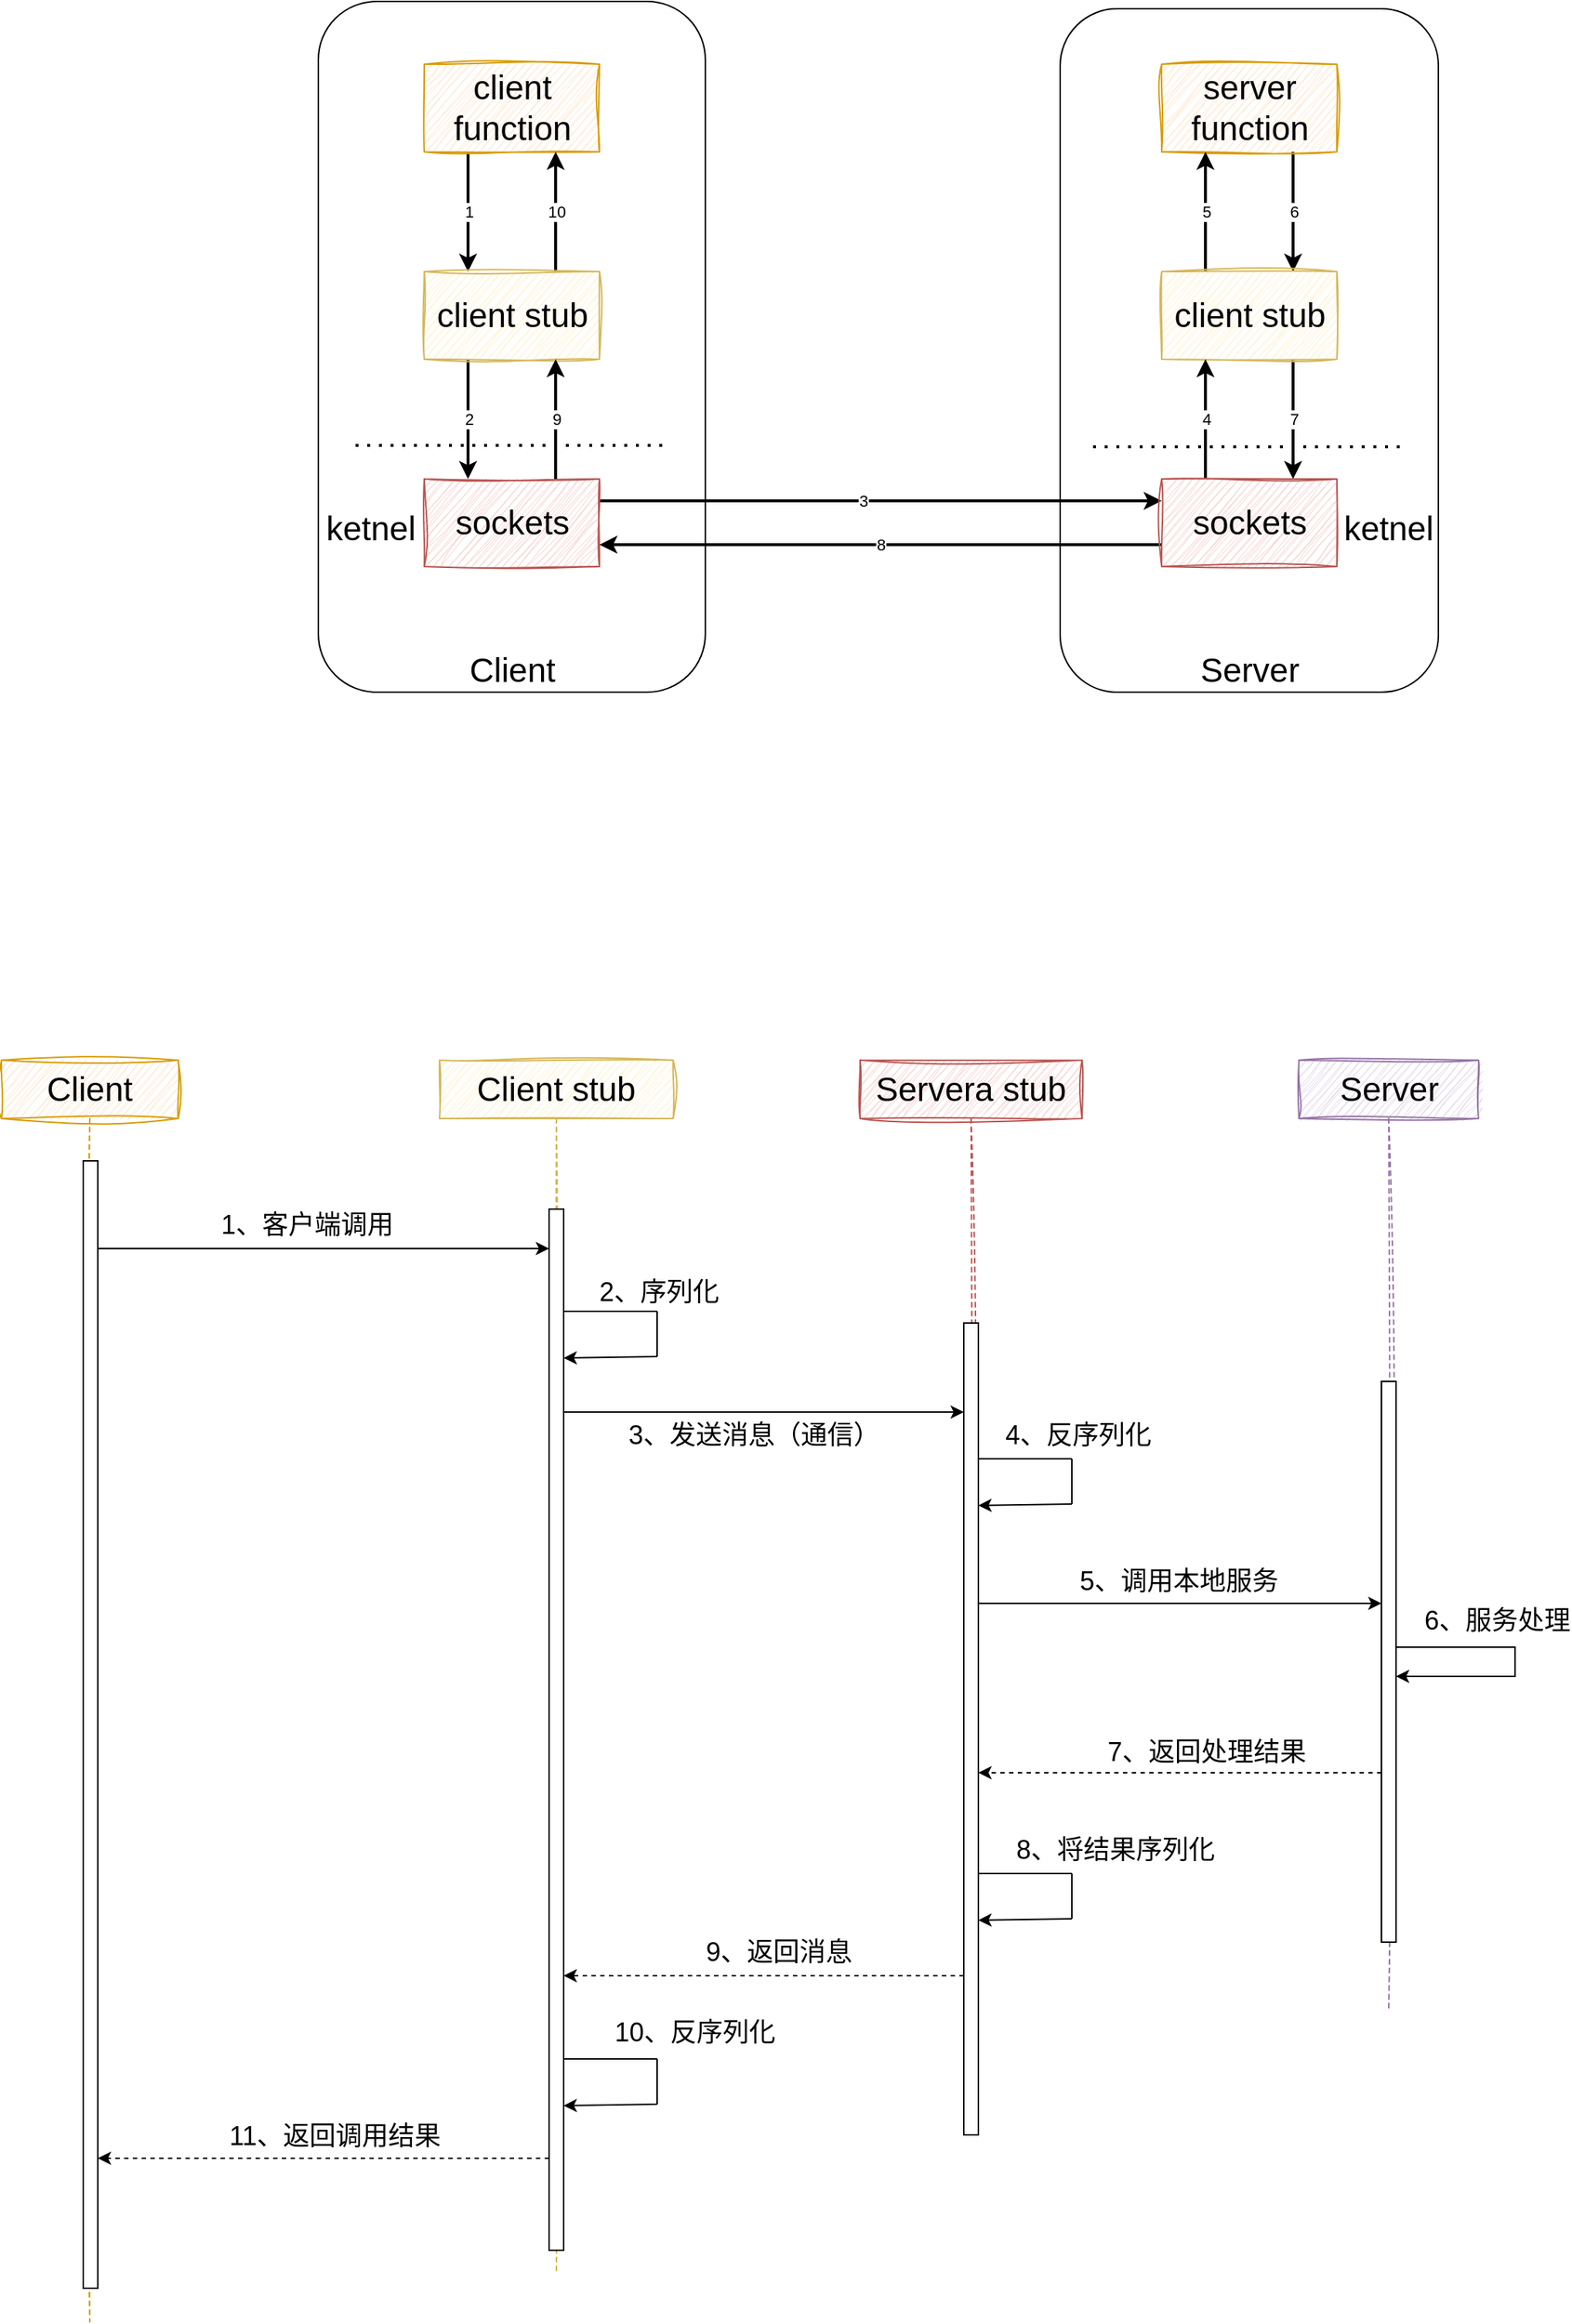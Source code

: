 <mxfile version="21.3.7" type="github">
  <diagram name="第 1 页" id="ynguHaI6anqF9o0DFnpZ">
    <mxGraphModel dx="2134" dy="914" grid="0" gridSize="10" guides="1" tooltips="1" connect="1" arrows="1" fold="1" page="0" pageScale="1" pageWidth="827" pageHeight="1169" math="0" shadow="0">
      <root>
        <mxCell id="0" />
        <mxCell id="1" parent="0" />
        <mxCell id="WNuXEq5mow0dsCHCeVzA-1" value="" style="rounded=1;whiteSpace=wrap;html=1;" parent="1" vertex="1">
          <mxGeometry x="-106" y="211" width="265" height="473" as="geometry" />
        </mxCell>
        <mxCell id="WNuXEq5mow0dsCHCeVzA-11" value="1" style="edgeStyle=orthogonalEdgeStyle;rounded=0;orthogonalLoop=1;jettySize=auto;html=1;exitX=0.25;exitY=1;exitDx=0;exitDy=0;entryX=0.25;entryY=0;entryDx=0;entryDy=0;strokeWidth=2;" parent="1" source="WNuXEq5mow0dsCHCeVzA-2" target="WNuXEq5mow0dsCHCeVzA-5" edge="1">
          <mxGeometry relative="1" as="geometry" />
        </mxCell>
        <mxCell id="WNuXEq5mow0dsCHCeVzA-2" value="client function" style="rounded=0;whiteSpace=wrap;html=1;fontSize=23;fillColor=#ffe6cc;strokeColor=#d79b00;sketch=1;curveFitting=1;jiggle=2;shadow=0;glass=0;" parent="1" vertex="1">
          <mxGeometry x="-33.5" y="254" width="120" height="60" as="geometry" />
        </mxCell>
        <mxCell id="WNuXEq5mow0dsCHCeVzA-3" value="" style="rounded=1;whiteSpace=wrap;html=1;" parent="1" vertex="1">
          <mxGeometry x="402" y="216" width="259" height="468" as="geometry" />
        </mxCell>
        <mxCell id="WNuXEq5mow0dsCHCeVzA-16" value="6" style="edgeStyle=orthogonalEdgeStyle;rounded=0;orthogonalLoop=1;jettySize=auto;html=1;exitX=0.75;exitY=1;exitDx=0;exitDy=0;entryX=0.75;entryY=0;entryDx=0;entryDy=0;strokeWidth=2;" parent="1" source="WNuXEq5mow0dsCHCeVzA-4" target="WNuXEq5mow0dsCHCeVzA-7" edge="1">
          <mxGeometry relative="1" as="geometry" />
        </mxCell>
        <mxCell id="WNuXEq5mow0dsCHCeVzA-4" value="server function" style="rounded=0;whiteSpace=wrap;html=1;fontSize=23;fillColor=#ffe6cc;strokeColor=#d79b00;sketch=1;curveFitting=1;jiggle=2;shadow=0;glass=0;" parent="1" vertex="1">
          <mxGeometry x="471.5" y="254" width="120" height="60" as="geometry" />
        </mxCell>
        <mxCell id="WNuXEq5mow0dsCHCeVzA-12" value="2" style="edgeStyle=orthogonalEdgeStyle;rounded=0;orthogonalLoop=1;jettySize=auto;html=1;exitX=0.25;exitY=1;exitDx=0;exitDy=0;entryX=0.25;entryY=0;entryDx=0;entryDy=0;strokeWidth=2;" parent="1" source="WNuXEq5mow0dsCHCeVzA-5" target="WNuXEq5mow0dsCHCeVzA-6" edge="1">
          <mxGeometry relative="1" as="geometry" />
        </mxCell>
        <mxCell id="WNuXEq5mow0dsCHCeVzA-20" value="10" style="edgeStyle=orthogonalEdgeStyle;rounded=0;orthogonalLoop=1;jettySize=auto;html=1;exitX=0.75;exitY=0;exitDx=0;exitDy=0;entryX=0.75;entryY=1;entryDx=0;entryDy=0;strokeWidth=2;" parent="1" source="WNuXEq5mow0dsCHCeVzA-5" target="WNuXEq5mow0dsCHCeVzA-2" edge="1">
          <mxGeometry relative="1" as="geometry" />
        </mxCell>
        <mxCell id="WNuXEq5mow0dsCHCeVzA-5" value="client stub" style="rounded=0;whiteSpace=wrap;html=1;fontSize=23;fillColor=#fff2cc;strokeColor=#d6b656;sketch=1;curveFitting=1;jiggle=2;" parent="1" vertex="1">
          <mxGeometry x="-33.5" y="396" width="120" height="60" as="geometry" />
        </mxCell>
        <mxCell id="WNuXEq5mow0dsCHCeVzA-13" style="edgeStyle=orthogonalEdgeStyle;rounded=0;orthogonalLoop=1;jettySize=auto;html=1;exitX=1;exitY=0.25;exitDx=0;exitDy=0;entryX=0;entryY=0.25;entryDx=0;entryDy=0;strokeWidth=2;" parent="1" source="WNuXEq5mow0dsCHCeVzA-6" target="WNuXEq5mow0dsCHCeVzA-8" edge="1">
          <mxGeometry relative="1" as="geometry" />
        </mxCell>
        <mxCell id="WNuXEq5mow0dsCHCeVzA-21" value="3" style="edgeLabel;html=1;align=center;verticalAlign=middle;resizable=0;points=[];" parent="WNuXEq5mow0dsCHCeVzA-13" vertex="1" connectable="0">
          <mxGeometry x="-0.065" relative="1" as="geometry">
            <mxPoint as="offset" />
          </mxGeometry>
        </mxCell>
        <mxCell id="WNuXEq5mow0dsCHCeVzA-19" value="9" style="edgeStyle=orthogonalEdgeStyle;rounded=0;orthogonalLoop=1;jettySize=auto;html=1;exitX=0.75;exitY=0;exitDx=0;exitDy=0;entryX=0.75;entryY=1;entryDx=0;entryDy=0;strokeWidth=2;" parent="1" source="WNuXEq5mow0dsCHCeVzA-6" target="WNuXEq5mow0dsCHCeVzA-5" edge="1">
          <mxGeometry relative="1" as="geometry" />
        </mxCell>
        <mxCell id="WNuXEq5mow0dsCHCeVzA-6" value="sockets" style="rounded=0;whiteSpace=wrap;html=1;fontSize=23;fillColor=#f8cecc;strokeColor=#b85450;sketch=1;curveFitting=1;jiggle=2;" parent="1" vertex="1">
          <mxGeometry x="-33.5" y="538" width="120" height="60" as="geometry" />
        </mxCell>
        <mxCell id="WNuXEq5mow0dsCHCeVzA-15" value="5" style="edgeStyle=orthogonalEdgeStyle;rounded=0;orthogonalLoop=1;jettySize=auto;html=1;exitX=0.25;exitY=0;exitDx=0;exitDy=0;entryX=0.25;entryY=1;entryDx=0;entryDy=0;strokeWidth=2;" parent="1" source="WNuXEq5mow0dsCHCeVzA-7" target="WNuXEq5mow0dsCHCeVzA-4" edge="1">
          <mxGeometry relative="1" as="geometry" />
        </mxCell>
        <mxCell id="WNuXEq5mow0dsCHCeVzA-17" value="7" style="edgeStyle=orthogonalEdgeStyle;rounded=0;orthogonalLoop=1;jettySize=auto;html=1;exitX=0.75;exitY=1;exitDx=0;exitDy=0;entryX=0.75;entryY=0;entryDx=0;entryDy=0;strokeWidth=2;" parent="1" source="WNuXEq5mow0dsCHCeVzA-7" target="WNuXEq5mow0dsCHCeVzA-8" edge="1">
          <mxGeometry relative="1" as="geometry" />
        </mxCell>
        <mxCell id="WNuXEq5mow0dsCHCeVzA-7" value="client stub" style="rounded=0;whiteSpace=wrap;html=1;fontSize=23;fillColor=#fff2cc;strokeColor=#d6b656;sketch=1;curveFitting=1;jiggle=2;" parent="1" vertex="1">
          <mxGeometry x="471.5" y="396" width="120" height="60" as="geometry" />
        </mxCell>
        <mxCell id="WNuXEq5mow0dsCHCeVzA-14" value="4" style="edgeStyle=orthogonalEdgeStyle;rounded=0;orthogonalLoop=1;jettySize=auto;html=1;exitX=0.25;exitY=0;exitDx=0;exitDy=0;entryX=0.25;entryY=1;entryDx=0;entryDy=0;strokeWidth=2;" parent="1" source="WNuXEq5mow0dsCHCeVzA-8" target="WNuXEq5mow0dsCHCeVzA-7" edge="1">
          <mxGeometry relative="1" as="geometry" />
        </mxCell>
        <mxCell id="WNuXEq5mow0dsCHCeVzA-18" value="8" style="edgeStyle=orthogonalEdgeStyle;rounded=0;orthogonalLoop=1;jettySize=auto;html=1;exitX=0;exitY=0.75;exitDx=0;exitDy=0;entryX=1;entryY=0.75;entryDx=0;entryDy=0;strokeWidth=2;" parent="1" source="WNuXEq5mow0dsCHCeVzA-8" target="WNuXEq5mow0dsCHCeVzA-6" edge="1">
          <mxGeometry relative="1" as="geometry" />
        </mxCell>
        <mxCell id="WNuXEq5mow0dsCHCeVzA-8" value="sockets" style="rounded=0;whiteSpace=wrap;html=1;fontSize=23;fillColor=#f8cecc;strokeColor=#b85450;sketch=1;curveFitting=1;jiggle=2;" parent="1" vertex="1">
          <mxGeometry x="471.5" y="538" width="120" height="60" as="geometry" />
        </mxCell>
        <mxCell id="WNuXEq5mow0dsCHCeVzA-9" value="Client" style="text;html=1;strokeColor=none;fillColor=none;align=center;verticalAlign=middle;whiteSpace=wrap;rounded=0;fontSize=23;" parent="1" vertex="1">
          <mxGeometry x="-3.5" y="654" width="60" height="30" as="geometry" />
        </mxCell>
        <mxCell id="WNuXEq5mow0dsCHCeVzA-10" value="Server" style="text;html=1;strokeColor=none;fillColor=none;align=center;verticalAlign=middle;whiteSpace=wrap;rounded=0;fontSize=23;" parent="1" vertex="1">
          <mxGeometry x="501.5" y="654" width="60" height="30" as="geometry" />
        </mxCell>
        <mxCell id="WNuXEq5mow0dsCHCeVzA-22" value="" style="endArrow=none;dashed=1;html=1;dashPattern=1 3;strokeWidth=2;rounded=0;" parent="1" edge="1">
          <mxGeometry width="50" height="50" relative="1" as="geometry">
            <mxPoint x="-80.5" y="515" as="sourcePoint" />
            <mxPoint x="133.5" y="515" as="targetPoint" />
          </mxGeometry>
        </mxCell>
        <mxCell id="WNuXEq5mow0dsCHCeVzA-23" value="" style="endArrow=none;dashed=1;html=1;dashPattern=1 3;strokeWidth=2;rounded=0;" parent="1" edge="1">
          <mxGeometry width="50" height="50" relative="1" as="geometry">
            <mxPoint x="424.5" y="516" as="sourcePoint" />
            <mxPoint x="638.5" y="516" as="targetPoint" />
          </mxGeometry>
        </mxCell>
        <mxCell id="WNuXEq5mow0dsCHCeVzA-24" value="&lt;font style=&quot;font-size: 23px;&quot;&gt;ketnel&lt;/font&gt;" style="text;html=1;strokeColor=none;fillColor=none;align=center;verticalAlign=middle;whiteSpace=wrap;rounded=0;" parent="1" vertex="1">
          <mxGeometry x="-100" y="557" width="60" height="30" as="geometry" />
        </mxCell>
        <mxCell id="WNuXEq5mow0dsCHCeVzA-25" value="&lt;font style=&quot;font-size: 23px;&quot;&gt;ketnel&lt;/font&gt;" style="text;html=1;strokeColor=none;fillColor=none;align=center;verticalAlign=middle;whiteSpace=wrap;rounded=0;" parent="1" vertex="1">
          <mxGeometry x="597" y="557" width="60" height="30" as="geometry" />
        </mxCell>
        <mxCell id="0BuADrquEKOu1tJ5kKiF-7" value="Client" style="shape=umlLifeline;perimeter=lifelinePerimeter;whiteSpace=wrap;html=1;container=1;dropTarget=0;collapsible=0;recursiveResize=0;outlineConnect=0;portConstraint=eastwest;newEdgeStyle={&quot;edgeStyle&quot;:&quot;elbowEdgeStyle&quot;,&quot;elbow&quot;:&quot;vertical&quot;,&quot;curved&quot;:0,&quot;rounded&quot;:0};fontSize=23;fillColor=#ffe6cc;strokeColor=#d79b00;shadow=0;sketch=1;curveFitting=1;jiggle=2;" vertex="1" parent="1">
          <mxGeometry x="-323" y="936" width="121" height="864" as="geometry" />
        </mxCell>
        <mxCell id="0BuADrquEKOu1tJ5kKiF-42" value="" style="html=1;points=[];perimeter=orthogonalPerimeter;outlineConnect=0;targetShapes=umlLifeline;portConstraint=eastwest;newEdgeStyle={&quot;edgeStyle&quot;:&quot;elbowEdgeStyle&quot;,&quot;elbow&quot;:&quot;vertical&quot;,&quot;curved&quot;:0,&quot;rounded&quot;:0};" vertex="1" parent="0BuADrquEKOu1tJ5kKiF-7">
          <mxGeometry x="56" y="69" width="10" height="772" as="geometry" />
        </mxCell>
        <mxCell id="0BuADrquEKOu1tJ5kKiF-15" value="Client stub" style="shape=umlLifeline;perimeter=lifelinePerimeter;whiteSpace=wrap;html=1;container=1;dropTarget=0;collapsible=0;recursiveResize=0;outlineConnect=0;portConstraint=eastwest;newEdgeStyle={&quot;edgeStyle&quot;:&quot;elbowEdgeStyle&quot;,&quot;elbow&quot;:&quot;vertical&quot;,&quot;curved&quot;:0,&quot;rounded&quot;:0};fontSize=23;fillColor=#fff2cc;strokeColor=#d6b656;sketch=1;curveFitting=1;jiggle=2;" vertex="1" parent="1">
          <mxGeometry x="-23" y="936" width="160" height="831" as="geometry" />
        </mxCell>
        <mxCell id="0BuADrquEKOu1tJ5kKiF-43" value="" style="html=1;points=[];perimeter=orthogonalPerimeter;outlineConnect=0;targetShapes=umlLifeline;portConstraint=eastwest;newEdgeStyle={&quot;edgeStyle&quot;:&quot;elbowEdgeStyle&quot;,&quot;elbow&quot;:&quot;vertical&quot;,&quot;curved&quot;:0,&quot;rounded&quot;:0};" vertex="1" parent="0BuADrquEKOu1tJ5kKiF-15">
          <mxGeometry x="75" y="102" width="10" height="713" as="geometry" />
        </mxCell>
        <mxCell id="0BuADrquEKOu1tJ5kKiF-16" value="Servera&amp;nbsp;stub" style="shape=umlLifeline;perimeter=lifelinePerimeter;whiteSpace=wrap;html=1;container=1;dropTarget=0;collapsible=0;recursiveResize=0;outlineConnect=0;portConstraint=eastwest;newEdgeStyle={&quot;edgeStyle&quot;:&quot;elbowEdgeStyle&quot;,&quot;elbow&quot;:&quot;vertical&quot;,&quot;curved&quot;:0,&quot;rounded&quot;:0};fontSize=23;fillColor=#f8cecc;strokeColor=#b85450;sketch=1;curveFitting=1;jiggle=2;" vertex="1" parent="1">
          <mxGeometry x="265" y="936" width="152" height="736" as="geometry" />
        </mxCell>
        <mxCell id="0BuADrquEKOu1tJ5kKiF-49" value="" style="html=1;points=[];perimeter=orthogonalPerimeter;outlineConnect=0;targetShapes=umlLifeline;portConstraint=eastwest;newEdgeStyle={&quot;edgeStyle&quot;:&quot;elbowEdgeStyle&quot;,&quot;elbow&quot;:&quot;vertical&quot;,&quot;curved&quot;:0,&quot;rounded&quot;:0};" vertex="1" parent="0BuADrquEKOu1tJ5kKiF-16">
          <mxGeometry x="71" y="180" width="10" height="556" as="geometry" />
        </mxCell>
        <mxCell id="0BuADrquEKOu1tJ5kKiF-17" value="Server" style="shape=umlLifeline;perimeter=lifelinePerimeter;whiteSpace=wrap;html=1;container=1;dropTarget=0;collapsible=0;recursiveResize=0;outlineConnect=0;portConstraint=eastwest;newEdgeStyle={&quot;edgeStyle&quot;:&quot;elbowEdgeStyle&quot;,&quot;elbow&quot;:&quot;vertical&quot;,&quot;curved&quot;:0,&quot;rounded&quot;:0};fontSize=23;fillColor=#e1d5e7;strokeColor=#9673a6;sketch=1;curveFitting=1;jiggle=2;" vertex="1" parent="1">
          <mxGeometry x="565.5" y="936" width="123" height="650" as="geometry" />
        </mxCell>
        <mxCell id="0BuADrquEKOu1tJ5kKiF-56" value="" style="html=1;points=[];perimeter=orthogonalPerimeter;outlineConnect=0;targetShapes=umlLifeline;portConstraint=eastwest;newEdgeStyle={&quot;edgeStyle&quot;:&quot;elbowEdgeStyle&quot;,&quot;elbow&quot;:&quot;vertical&quot;,&quot;curved&quot;:0,&quot;rounded&quot;:0};" vertex="1" parent="0BuADrquEKOu1tJ5kKiF-17">
          <mxGeometry x="56.5" y="220" width="10" height="384" as="geometry" />
        </mxCell>
        <mxCell id="0BuADrquEKOu1tJ5kKiF-59" style="edgeStyle=elbowEdgeStyle;rounded=0;orthogonalLoop=1;jettySize=auto;html=1;elbow=vertical;curved=0;" edge="1" parent="0BuADrquEKOu1tJ5kKiF-17" source="0BuADrquEKOu1tJ5kKiF-56" target="0BuADrquEKOu1tJ5kKiF-56">
          <mxGeometry relative="1" as="geometry">
            <Array as="points">
              <mxPoint x="148" y="410" />
            </Array>
          </mxGeometry>
        </mxCell>
        <mxCell id="0BuADrquEKOu1tJ5kKiF-60" value="&lt;font style=&quot;font-size: 18px;&quot;&gt;6、服务处理&lt;/font&gt;" style="edgeLabel;html=1;align=center;verticalAlign=middle;resizable=0;points=[];" vertex="1" connectable="0" parent="0BuADrquEKOu1tJ5kKiF-59">
          <mxGeometry x="-0.455" relative="1" as="geometry">
            <mxPoint x="19" y="-18" as="offset" />
          </mxGeometry>
        </mxCell>
        <mxCell id="0BuADrquEKOu1tJ5kKiF-47" style="edgeStyle=elbowEdgeStyle;rounded=0;orthogonalLoop=1;jettySize=auto;html=1;elbow=vertical;curved=0;" edge="1" parent="1" source="0BuADrquEKOu1tJ5kKiF-42" target="0BuADrquEKOu1tJ5kKiF-43">
          <mxGeometry relative="1" as="geometry">
            <Array as="points">
              <mxPoint x="-37" y="1065" />
              <mxPoint x="-97" y="1097" />
            </Array>
          </mxGeometry>
        </mxCell>
        <mxCell id="0BuADrquEKOu1tJ5kKiF-48" value="&lt;font style=&quot;font-size: 18px;&quot;&gt;1、客户端调用&lt;/font&gt;" style="edgeLabel;html=1;align=center;verticalAlign=middle;resizable=0;points=[];" vertex="1" connectable="0" parent="0BuADrquEKOu1tJ5kKiF-47">
          <mxGeometry x="0.108" relative="1" as="geometry">
            <mxPoint x="-28" y="-16" as="offset" />
          </mxGeometry>
        </mxCell>
        <mxCell id="0BuADrquEKOu1tJ5kKiF-52" style="edgeStyle=elbowEdgeStyle;rounded=0;orthogonalLoop=1;jettySize=auto;html=1;elbow=vertical;curved=0;" edge="1" parent="1" source="0BuADrquEKOu1tJ5kKiF-43" target="0BuADrquEKOu1tJ5kKiF-49">
          <mxGeometry relative="1" as="geometry">
            <Array as="points">
              <mxPoint x="262" y="1177" />
            </Array>
          </mxGeometry>
        </mxCell>
        <mxCell id="0BuADrquEKOu1tJ5kKiF-53" value="&lt;font style=&quot;font-size: 18px;&quot;&gt;3、发送消息（通信）&lt;/font&gt;" style="edgeLabel;html=1;align=center;verticalAlign=middle;resizable=0;points=[];" vertex="1" connectable="0" parent="0BuADrquEKOu1tJ5kKiF-52">
          <mxGeometry x="-0.055" relative="1" as="geometry">
            <mxPoint y="16" as="offset" />
          </mxGeometry>
        </mxCell>
        <mxCell id="0BuADrquEKOu1tJ5kKiF-57" style="edgeStyle=elbowEdgeStyle;rounded=0;orthogonalLoop=1;jettySize=auto;html=1;elbow=vertical;curved=0;" edge="1" parent="1" source="0BuADrquEKOu1tJ5kKiF-49" target="0BuADrquEKOu1tJ5kKiF-56">
          <mxGeometry relative="1" as="geometry">
            <Array as="points">
              <mxPoint x="559" y="1308" />
              <mxPoint x="513" y="1437" />
              <mxPoint x="519" y="1308" />
            </Array>
          </mxGeometry>
        </mxCell>
        <mxCell id="0BuADrquEKOu1tJ5kKiF-58" value="&lt;font style=&quot;font-size: 18px;&quot;&gt;5、调用本地服务&lt;/font&gt;" style="edgeLabel;html=1;align=center;verticalAlign=middle;resizable=0;points=[];" vertex="1" connectable="0" parent="0BuADrquEKOu1tJ5kKiF-57">
          <mxGeometry x="0.05" y="-4" relative="1" as="geometry">
            <mxPoint x="-8" y="-19" as="offset" />
          </mxGeometry>
        </mxCell>
        <mxCell id="0BuADrquEKOu1tJ5kKiF-67" style="edgeStyle=elbowEdgeStyle;rounded=0;orthogonalLoop=1;jettySize=auto;html=1;elbow=vertical;curved=0;dashed=1;" edge="1" parent="1" source="0BuADrquEKOu1tJ5kKiF-56" target="0BuADrquEKOu1tJ5kKiF-49">
          <mxGeometry relative="1" as="geometry">
            <Array as="points">
              <mxPoint x="566" y="1424" />
              <mxPoint x="513" y="1503" />
            </Array>
          </mxGeometry>
        </mxCell>
        <mxCell id="0BuADrquEKOu1tJ5kKiF-68" value="&lt;font style=&quot;font-size: 18px;&quot;&gt;7、返回处理结果&lt;/font&gt;" style="edgeLabel;html=1;align=center;verticalAlign=middle;resizable=0;points=[];" vertex="1" connectable="0" parent="0BuADrquEKOu1tJ5kKiF-67">
          <mxGeometry x="-0.244" y="-1" relative="1" as="geometry">
            <mxPoint x="-16" y="-13" as="offset" />
          </mxGeometry>
        </mxCell>
        <mxCell id="0BuADrquEKOu1tJ5kKiF-80" value="" style="group" vertex="1" connectable="0" parent="1">
          <mxGeometry x="62" y="1108" width="64" height="32" as="geometry" />
        </mxCell>
        <mxCell id="0BuADrquEKOu1tJ5kKiF-77" value="" style="endArrow=classic;html=1;rounded=0;" edge="1" parent="0BuADrquEKOu1tJ5kKiF-80">
          <mxGeometry width="50" height="50" relative="1" as="geometry">
            <mxPoint x="64" y="31" as="sourcePoint" />
            <mxPoint y="32" as="targetPoint" />
          </mxGeometry>
        </mxCell>
        <mxCell id="0BuADrquEKOu1tJ5kKiF-78" value="" style="endArrow=none;html=1;rounded=0;" edge="1" parent="0BuADrquEKOu1tJ5kKiF-80">
          <mxGeometry width="50" height="50" relative="1" as="geometry">
            <mxPoint as="sourcePoint" />
            <mxPoint x="64" as="targetPoint" />
          </mxGeometry>
        </mxCell>
        <mxCell id="0BuADrquEKOu1tJ5kKiF-79" value="" style="endArrow=none;html=1;rounded=0;" edge="1" parent="0BuADrquEKOu1tJ5kKiF-80">
          <mxGeometry width="50" height="50" relative="1" as="geometry">
            <mxPoint x="64" y="31" as="sourcePoint" />
            <mxPoint x="64" as="targetPoint" />
          </mxGeometry>
        </mxCell>
        <mxCell id="0BuADrquEKOu1tJ5kKiF-81" value="&lt;font style=&quot;font-size: 18px;&quot;&gt;2、序列化&lt;/font&gt;" style="text;html=1;strokeColor=none;fillColor=none;align=center;verticalAlign=middle;whiteSpace=wrap;rounded=0;" vertex="1" parent="1">
          <mxGeometry x="76" y="1083" width="103" height="23" as="geometry" />
        </mxCell>
        <mxCell id="0BuADrquEKOu1tJ5kKiF-84" value="" style="group" vertex="1" connectable="0" parent="1">
          <mxGeometry x="346" y="1209" width="64" height="32" as="geometry" />
        </mxCell>
        <mxCell id="0BuADrquEKOu1tJ5kKiF-85" value="" style="endArrow=classic;html=1;rounded=0;" edge="1" parent="0BuADrquEKOu1tJ5kKiF-84">
          <mxGeometry width="50" height="50" relative="1" as="geometry">
            <mxPoint x="64" y="31" as="sourcePoint" />
            <mxPoint y="32" as="targetPoint" />
          </mxGeometry>
        </mxCell>
        <mxCell id="0BuADrquEKOu1tJ5kKiF-86" value="" style="endArrow=none;html=1;rounded=0;" edge="1" parent="0BuADrquEKOu1tJ5kKiF-84">
          <mxGeometry width="50" height="50" relative="1" as="geometry">
            <mxPoint as="sourcePoint" />
            <mxPoint x="64" as="targetPoint" />
          </mxGeometry>
        </mxCell>
        <mxCell id="0BuADrquEKOu1tJ5kKiF-87" value="" style="endArrow=none;html=1;rounded=0;" edge="1" parent="0BuADrquEKOu1tJ5kKiF-84">
          <mxGeometry width="50" height="50" relative="1" as="geometry">
            <mxPoint x="64" y="31" as="sourcePoint" />
            <mxPoint x="64" as="targetPoint" />
          </mxGeometry>
        </mxCell>
        <mxCell id="0BuADrquEKOu1tJ5kKiF-88" value="&lt;font style=&quot;font-size: 18px;&quot;&gt;4、反序列化&lt;/font&gt;" style="text;html=1;strokeColor=none;fillColor=none;align=center;verticalAlign=middle;whiteSpace=wrap;rounded=0;" vertex="1" parent="1">
          <mxGeometry x="358" y="1180" width="113" height="25" as="geometry" />
        </mxCell>
        <mxCell id="0BuADrquEKOu1tJ5kKiF-90" value="" style="group" vertex="1" connectable="0" parent="1">
          <mxGeometry x="346" y="1493" width="64" height="32" as="geometry" />
        </mxCell>
        <mxCell id="0BuADrquEKOu1tJ5kKiF-91" value="" style="endArrow=classic;html=1;rounded=0;" edge="1" parent="0BuADrquEKOu1tJ5kKiF-90">
          <mxGeometry width="50" height="50" relative="1" as="geometry">
            <mxPoint x="64" y="31" as="sourcePoint" />
            <mxPoint y="32" as="targetPoint" />
          </mxGeometry>
        </mxCell>
        <mxCell id="0BuADrquEKOu1tJ5kKiF-92" value="" style="endArrow=none;html=1;rounded=0;" edge="1" parent="0BuADrquEKOu1tJ5kKiF-90">
          <mxGeometry width="50" height="50" relative="1" as="geometry">
            <mxPoint as="sourcePoint" />
            <mxPoint x="64" as="targetPoint" />
          </mxGeometry>
        </mxCell>
        <mxCell id="0BuADrquEKOu1tJ5kKiF-93" value="" style="endArrow=none;html=1;rounded=0;" edge="1" parent="0BuADrquEKOu1tJ5kKiF-90">
          <mxGeometry width="50" height="50" relative="1" as="geometry">
            <mxPoint x="64" y="31" as="sourcePoint" />
            <mxPoint x="64" as="targetPoint" />
          </mxGeometry>
        </mxCell>
        <mxCell id="0BuADrquEKOu1tJ5kKiF-94" value="&lt;font style=&quot;font-size: 18px;&quot;&gt;8、将结果序列化&lt;/font&gt;" style="text;html=1;strokeColor=none;fillColor=none;align=center;verticalAlign=middle;whiteSpace=wrap;rounded=0;" vertex="1" parent="1">
          <mxGeometry x="358" y="1463" width="164" height="28" as="geometry" />
        </mxCell>
        <mxCell id="0BuADrquEKOu1tJ5kKiF-95" style="edgeStyle=elbowEdgeStyle;rounded=0;orthogonalLoop=1;jettySize=auto;html=1;elbow=vertical;curved=0;dashed=1;" edge="1" parent="1" source="0BuADrquEKOu1tJ5kKiF-49" target="0BuADrquEKOu1tJ5kKiF-43">
          <mxGeometry relative="1" as="geometry">
            <Array as="points">
              <mxPoint x="228" y="1563" />
            </Array>
          </mxGeometry>
        </mxCell>
        <mxCell id="0BuADrquEKOu1tJ5kKiF-96" value="&lt;font style=&quot;font-size: 18px;&quot;&gt;9、返回消息&lt;/font&gt;" style="edgeLabel;html=1;align=center;verticalAlign=middle;resizable=0;points=[];" vertex="1" connectable="0" parent="0BuADrquEKOu1tJ5kKiF-95">
          <mxGeometry x="-0.076" y="-1" relative="1" as="geometry">
            <mxPoint x="-1" y="-15" as="offset" />
          </mxGeometry>
        </mxCell>
        <mxCell id="0BuADrquEKOu1tJ5kKiF-97" value="" style="group" vertex="1" connectable="0" parent="1">
          <mxGeometry x="62" y="1620" width="64" height="32" as="geometry" />
        </mxCell>
        <mxCell id="0BuADrquEKOu1tJ5kKiF-98" value="" style="endArrow=classic;html=1;rounded=0;" edge="1" parent="0BuADrquEKOu1tJ5kKiF-97">
          <mxGeometry width="50" height="50" relative="1" as="geometry">
            <mxPoint x="64" y="31" as="sourcePoint" />
            <mxPoint y="32" as="targetPoint" />
          </mxGeometry>
        </mxCell>
        <mxCell id="0BuADrquEKOu1tJ5kKiF-99" value="" style="endArrow=none;html=1;rounded=0;" edge="1" parent="0BuADrquEKOu1tJ5kKiF-97">
          <mxGeometry width="50" height="50" relative="1" as="geometry">
            <mxPoint as="sourcePoint" />
            <mxPoint x="64" as="targetPoint" />
          </mxGeometry>
        </mxCell>
        <mxCell id="0BuADrquEKOu1tJ5kKiF-100" value="" style="endArrow=none;html=1;rounded=0;" edge="1" parent="0BuADrquEKOu1tJ5kKiF-97">
          <mxGeometry width="50" height="50" relative="1" as="geometry">
            <mxPoint x="64" y="31" as="sourcePoint" />
            <mxPoint x="64" as="targetPoint" />
          </mxGeometry>
        </mxCell>
        <mxCell id="0BuADrquEKOu1tJ5kKiF-101" value="&lt;font style=&quot;font-size: 18px;&quot;&gt;10、反序列化&lt;/font&gt;" style="text;html=1;strokeColor=none;fillColor=none;align=center;verticalAlign=middle;whiteSpace=wrap;rounded=0;" vertex="1" parent="1">
          <mxGeometry x="70" y="1588" width="164" height="28" as="geometry" />
        </mxCell>
        <mxCell id="0BuADrquEKOu1tJ5kKiF-103" style="edgeStyle=elbowEdgeStyle;rounded=0;orthogonalLoop=1;jettySize=auto;html=1;elbow=vertical;curved=0;dashed=1;" edge="1" parent="1" source="0BuADrquEKOu1tJ5kKiF-43" target="0BuADrquEKOu1tJ5kKiF-42">
          <mxGeometry relative="1" as="geometry">
            <Array as="points">
              <mxPoint x="-10" y="1688" />
            </Array>
          </mxGeometry>
        </mxCell>
        <mxCell id="0BuADrquEKOu1tJ5kKiF-104" value="&lt;font style=&quot;font-size: 18px;&quot;&gt;11、返回调用结果&lt;/font&gt;" style="edgeLabel;html=1;align=center;verticalAlign=middle;resizable=0;points=[];" vertex="1" connectable="0" parent="0BuADrquEKOu1tJ5kKiF-103">
          <mxGeometry x="-0.057" y="1" relative="1" as="geometry">
            <mxPoint x="-2" y="-16" as="offset" />
          </mxGeometry>
        </mxCell>
      </root>
    </mxGraphModel>
  </diagram>
</mxfile>
